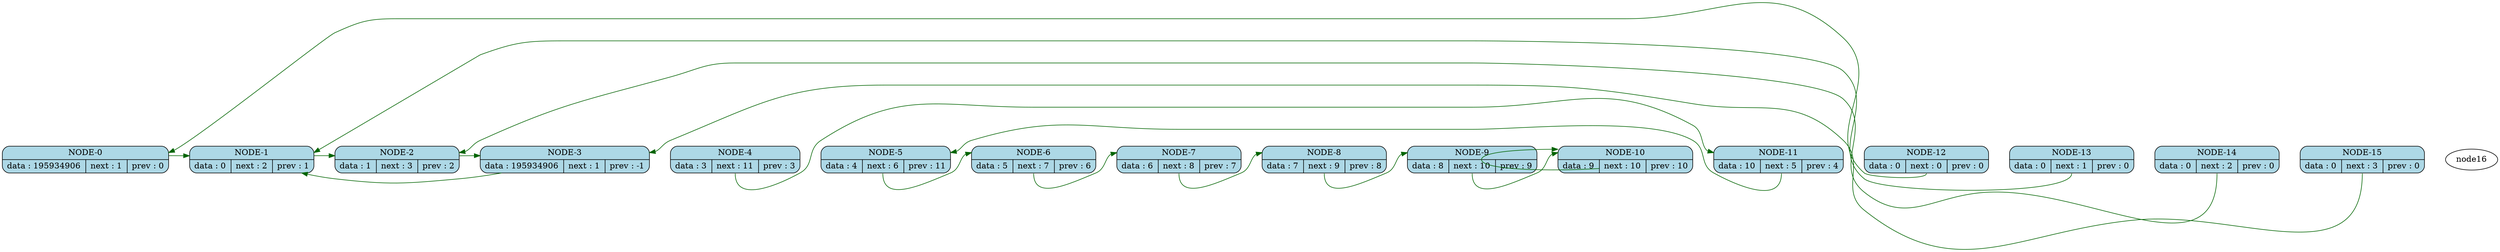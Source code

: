 digraph List
{
	rankdir=LR;
	graph [bgcolor="white"]
	node[color="black",fontsize=14];
	edge[color="darkgreen",fontcolor="blue",fontsize=12];


node0 [style=filled,fillcolor="lightblue"shape=Mrecord,label="<name> NODE-0 | {data : 195934906 | <next> next : 1 | <prev> prev : 0}"]
node1 [style=filled,fillcolor="lightblue"shape=Mrecord,label="<name> NODE-1 | {data : 0 | <next> next : 2 | <prev> prev : 1}"]
node2 [style=filled,fillcolor="lightblue"shape=Mrecord,label="<name> NODE-2 | {data : 1 | <next> next : 3 | <prev> prev : 2}"]
node3 [style=filled,fillcolor="lightblue"shape=Mrecord,label="<name> NODE-3 | {data : 195934906 | <next> next : 1 | <prev> prev : -1}"]
node4 [style=filled,fillcolor="lightblue"shape=Mrecord,label="<name> NODE-4 | {data : 3 | <next> next : 11 | <prev> prev : 3}"]
node5 [style=filled,fillcolor="lightblue"shape=Mrecord,label="<name> NODE-5 | {data : 4 | <next> next : 6 | <prev> prev : 11}"]
node6 [style=filled,fillcolor="lightblue"shape=Mrecord,label="<name> NODE-6 | {data : 5 | <next> next : 7 | <prev> prev : 6}"]
node7 [style=filled,fillcolor="lightblue"shape=Mrecord,label="<name> NODE-7 | {data : 6 | <next> next : 8 | <prev> prev : 7}"]
node8 [style=filled,fillcolor="lightblue"shape=Mrecord,label="<name> NODE-8 | {data : 7 | <next> next : 9 | <prev> prev : 8}"]
node9 [style=filled,fillcolor="lightblue"shape=Mrecord,label="<name> NODE-9 | {data : 8 | <next> next : 10 | <prev> prev : 9}"]
node10 [style=filled,fillcolor="lightblue"shape=Mrecord,label="<name> NODE-10 | {data : 9 | <next> next : 10 | <prev> prev : 10}"]
node11 [style=filled,fillcolor="lightblue"shape=Mrecord,label="<name> NODE-11 | {data : 10 | <next> next : 5 | <prev> prev : 4}"]
node12 [style=filled,fillcolor="lightblue"shape=Mrecord,label="<name> NODE-12 | {data : 0 | <next> next : 0 | <prev> prev : 0}"]
node13 [style=filled,fillcolor="lightblue"shape=Mrecord,label="<name> NODE-13 | {data : 0 | <next> next : 1 | <prev> prev : 0}"]
node14 [style=filled,fillcolor="lightblue"shape=Mrecord,label="<name> NODE-14 | {data : 0 | <next> next : 2 | <prev> prev : 0}"]
node15 [style=filled,fillcolor="lightblue"shape=Mrecord,label="<name> NODE-15 | {data : 0 | <next> next : 3 | <prev> prev : 0}"]
node0->node1 [weight = 100, color = "invis"]
node1->node2 [weight = 100, color = "invis"]
node2->node3 [weight = 100, color = "invis"]
node3->node4 [weight = 100, color = "invis"]
node4->node5 [weight = 100, color = "invis"]
node5->node6 [weight = 100, color = "invis"]
node6->node7 [weight = 100, color = "invis"]
node7->node8 [weight = 100, color = "invis"]
node8->node9 [weight = 100, color = "invis"]
node9->node10 [weight = 100, color = "invis"]
node10->node11 [weight = 100, color = "invis"]
node11->node12 [weight = 100, color = "invis"]
node12->node13 [weight = 100, color = "invis"]
node13->node14 [weight = 100, color = "invis"]
node14->node15 [weight = 100, color = "invis"]
node15->node16 [weight = 100, color = "invis"]
node0->node1
node1->node2
node2->node3
node3->node1
node4:<next>->node11:<name>
node5:<next>->node6:<name>
node6:<next>->node7:<name>
node7:<next>->node8:<name>
node8:<next>->node9:<name>
node9:<next>->node10:<name>
node10:<next>->node10:<name>
node11:<next>->node5:<name>
node12:<next>->node0:<name>
node13:<next>->node1:<name>
node14:<next>->node2:<name>
node15:<next>->node3:<name>


}
